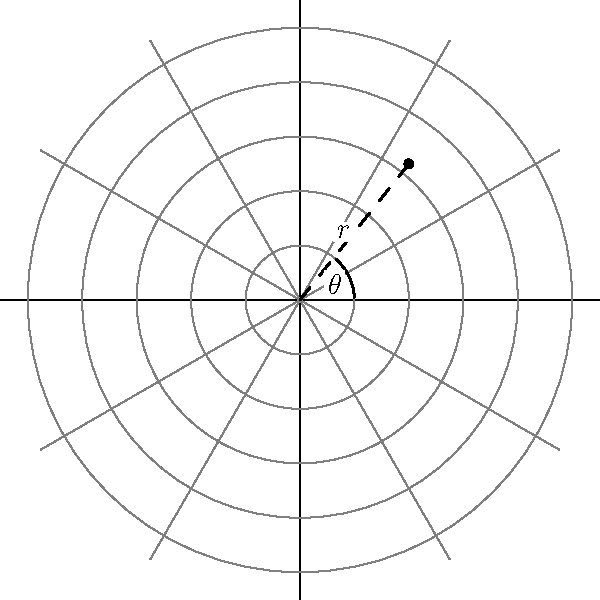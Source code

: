
	size(300);  
    
    //Axis
	draw((-11,0)--(11,0));
	draw((0,-11)--(0,11));
	
	//Otherlines
	draw((11*Cos(30),11*Sin(30))--(-11*Cos(30),-11*Sin(30)),grey);
	draw((11*Cos(60),11*Sin(60))--(-11*Cos(60),-11*Sin(60)),grey);
	draw((-11*Cos(30),11*Sin(30))--(11*Cos(30),-11*Sin(30)),grey);
	draw((-11*Cos(60),11*Sin(60))--(11*Cos(60),-11*Sin(60)),grey);
	
	//Circles
    draw((2,0)..(0,2)..(-2,0)..(0,-2)..cycle,grey);
    draw((4,0)..(0,4)..(-4,0)..(0,-4)..cycle,grey);
    draw((6,0)..(0,6)..(-6,0)..(0,-6)..cycle,grey);
    draw((8,0)..(0,8)..(-8,0)..(0,-8)..cycle,grey);
    draw((10,0)..(0,10)..(-10,0)..(0,-10)..cycle,grey);
    
    //Dotandstuff
    real r=2;
    dot((4,5),linewidth(5));
    draw((0,0)--(4,5),dashed+linewidth(1pt));
	draw((r*Cos(3),r*Sin(3))..(r*Cos(25),r*Sin(25))..(r*Cos(48),r*Sin(48)),linewidth(1pt));
	
	label("$\theta$",(1.4*Cos(25),1.4*Sin(25)),filltype=Fill(white),fontsize(14pt));
	label("$r$",(1.6,2.5),filltype=Fill(white),fontsize(14pt));
    